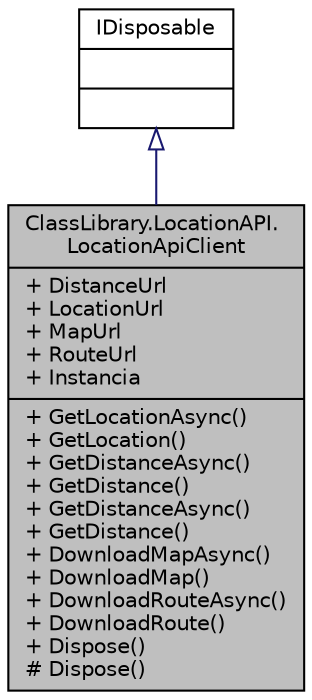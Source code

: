 digraph "ClassLibrary.LocationAPI.LocationApiClient"
{
 // INTERACTIVE_SVG=YES
 // LATEX_PDF_SIZE
  edge [fontname="Helvetica",fontsize="10",labelfontname="Helvetica",labelfontsize="10"];
  node [fontname="Helvetica",fontsize="10",shape=record];
  Node1 [label="{ClassLibrary.LocationAPI.\lLocationApiClient\n|+ DistanceUrl\l+ LocationUrl\l+ MapUrl\l+ RouteUrl\l+ Instancia\l|+ GetLocationAsync()\l+ GetLocation()\l+ GetDistanceAsync()\l+ GetDistance()\l+ GetDistanceAsync()\l+ GetDistance()\l+ DownloadMapAsync()\l+ DownloadMap()\l+ DownloadRouteAsync()\l+ DownloadRoute()\l+ Dispose()\l# Dispose()\l}",height=0.2,width=0.4,color="black", fillcolor="grey75", style="filled", fontcolor="black",tooltip="Un cliente de la API de localización. Aplica el patrón Creator ya que se encarga exclusivamente de cr..."];
  Node2 -> Node1 [dir="back",color="midnightblue",fontsize="10",style="solid",arrowtail="onormal",fontname="Helvetica"];
  Node2 [label="{IDisposable\n||}",height=0.2,width=0.4,color="black", fillcolor="white", style="filled",URL="$classIDisposable.html",tooltip=" "];
}
